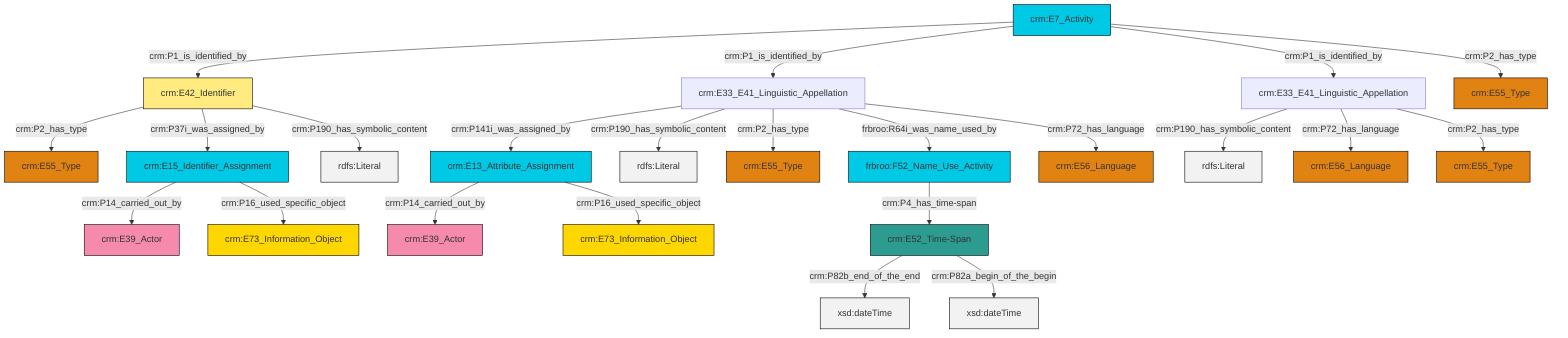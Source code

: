 graph TD
classDef Literal fill:#f2f2f2,stroke:#000000;
classDef CRM_Entity fill:#FFFFFF,stroke:#000000;
classDef Temporal_Entity fill:#00C9E6, stroke:#000000;
classDef Type fill:#E18312, stroke:#000000;
classDef Time-Span fill:#2C9C91, stroke:#000000;
classDef Appellation fill:#FFEB7F, stroke:#000000;
classDef Place fill:#008836, stroke:#000000;
classDef Persistent_Item fill:#B266B2, stroke:#000000;
classDef Conceptual_Object fill:#FFD700, stroke:#000000;
classDef Physical_Thing fill:#D2B48C, stroke:#000000;
classDef Actor fill:#f58aad, stroke:#000000;
classDef PC_Classes fill:#4ce600, stroke:#000000;
classDef Multi fill:#cccccc,stroke:#000000;

0["crm:E7_Activity"]:::Temporal_Entity -->|crm:P1_is_identified_by| 1["crm:E42_Identifier"]:::Appellation
5["crm:E33_E41_Linguistic_Appellation"]:::Default -->|crm:P141i_was_assigned_by| 2["crm:E13_Attribute_Assignment"]:::Temporal_Entity
8["crm:E52_Time-Span"]:::Time-Span -->|crm:P82b_end_of_the_end| 9[xsd:dateTime]:::Literal
10["crm:E33_E41_Linguistic_Appellation"]:::Default -->|crm:P190_has_symbolic_content| 11[rdfs:Literal]:::Literal
5["crm:E33_E41_Linguistic_Appellation"]:::Default -->|crm:P190_has_symbolic_content| 12[rdfs:Literal]:::Literal
10["crm:E33_E41_Linguistic_Appellation"]:::Default -->|crm:P72_has_language| 13["crm:E56_Language"]:::Type
17["crm:E15_Identifier_Assignment"]:::Temporal_Entity -->|crm:P14_carried_out_by| 18["crm:E39_Actor"]:::Actor
23["frbroo:F52_Name_Use_Activity"]:::Temporal_Entity -->|crm:P4_has_time-span| 8["crm:E52_Time-Span"]:::Time-Span
1["crm:E42_Identifier"]:::Appellation -->|crm:P2_has_type| 24["crm:E55_Type"]:::Type
0["crm:E7_Activity"]:::Temporal_Entity -->|crm:P1_is_identified_by| 5["crm:E33_E41_Linguistic_Appellation"]:::Default
8["crm:E52_Time-Span"]:::Time-Span -->|crm:P82a_begin_of_the_begin| 30[xsd:dateTime]:::Literal
5["crm:E33_E41_Linguistic_Appellation"]:::Default -->|crm:P2_has_type| 25["crm:E55_Type"]:::Type
2["crm:E13_Attribute_Assignment"]:::Temporal_Entity -->|crm:P14_carried_out_by| 19["crm:E39_Actor"]:::Actor
5["crm:E33_E41_Linguistic_Appellation"]:::Default -->|frbroo:R64i_was_name_used_by| 23["frbroo:F52_Name_Use_Activity"]:::Temporal_Entity
17["crm:E15_Identifier_Assignment"]:::Temporal_Entity -->|crm:P16_used_specific_object| 33["crm:E73_Information_Object"]:::Conceptual_Object
5["crm:E33_E41_Linguistic_Appellation"]:::Default -->|crm:P72_has_language| 21["crm:E56_Language"]:::Type
1["crm:E42_Identifier"]:::Appellation -->|crm:P37i_was_assigned_by| 17["crm:E15_Identifier_Assignment"]:::Temporal_Entity
2["crm:E13_Attribute_Assignment"]:::Temporal_Entity -->|crm:P16_used_specific_object| 35["crm:E73_Information_Object"]:::Conceptual_Object
0["crm:E7_Activity"]:::Temporal_Entity -->|crm:P1_is_identified_by| 10["crm:E33_E41_Linguistic_Appellation"]:::Default
1["crm:E42_Identifier"]:::Appellation -->|crm:P190_has_symbolic_content| 41[rdfs:Literal]:::Literal
0["crm:E7_Activity"]:::Temporal_Entity -->|crm:P2_has_type| 14["crm:E55_Type"]:::Type
10["crm:E33_E41_Linguistic_Appellation"]:::Default -->|crm:P2_has_type| 6["crm:E55_Type"]:::Type